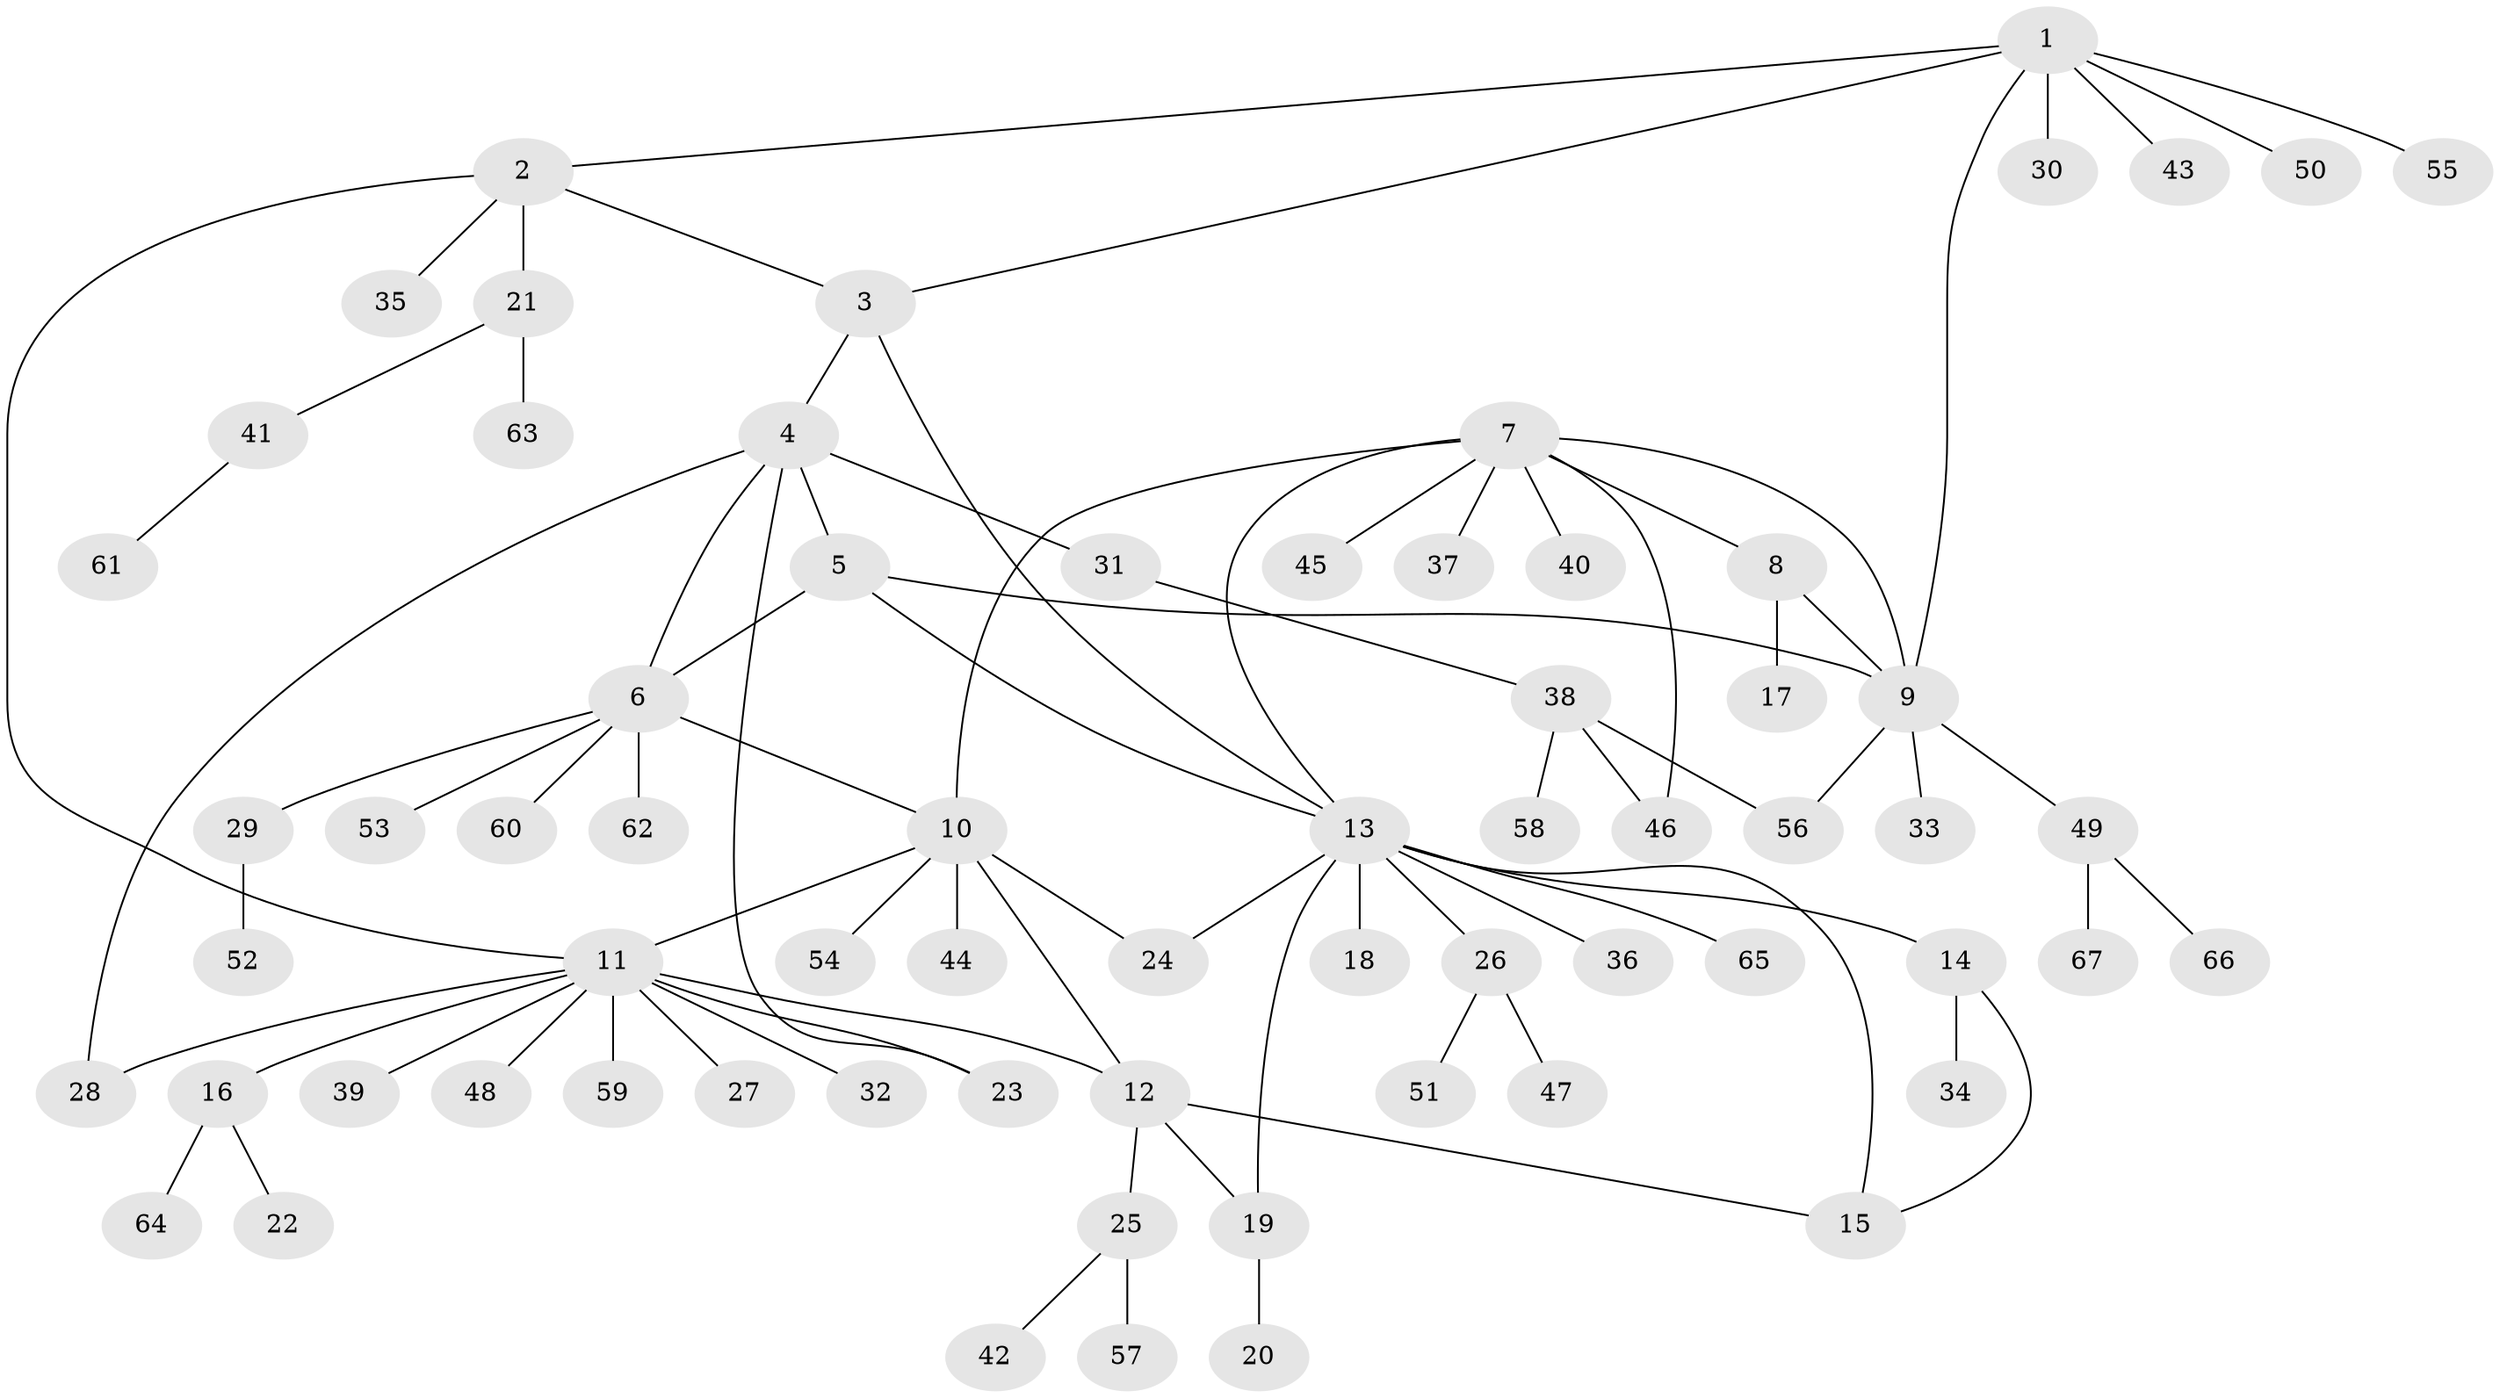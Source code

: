 // Generated by graph-tools (version 1.1) at 2025/15/03/09/25 04:15:51]
// undirected, 67 vertices, 83 edges
graph export_dot {
graph [start="1"]
  node [color=gray90,style=filled];
  1;
  2;
  3;
  4;
  5;
  6;
  7;
  8;
  9;
  10;
  11;
  12;
  13;
  14;
  15;
  16;
  17;
  18;
  19;
  20;
  21;
  22;
  23;
  24;
  25;
  26;
  27;
  28;
  29;
  30;
  31;
  32;
  33;
  34;
  35;
  36;
  37;
  38;
  39;
  40;
  41;
  42;
  43;
  44;
  45;
  46;
  47;
  48;
  49;
  50;
  51;
  52;
  53;
  54;
  55;
  56;
  57;
  58;
  59;
  60;
  61;
  62;
  63;
  64;
  65;
  66;
  67;
  1 -- 2;
  1 -- 3;
  1 -- 9;
  1 -- 30;
  1 -- 43;
  1 -- 50;
  1 -- 55;
  2 -- 3;
  2 -- 11;
  2 -- 21;
  2 -- 35;
  3 -- 4;
  3 -- 13;
  4 -- 5;
  4 -- 6;
  4 -- 23;
  4 -- 28;
  4 -- 31;
  5 -- 6;
  5 -- 9;
  5 -- 13;
  6 -- 10;
  6 -- 29;
  6 -- 53;
  6 -- 60;
  6 -- 62;
  7 -- 8;
  7 -- 9;
  7 -- 10;
  7 -- 13;
  7 -- 37;
  7 -- 40;
  7 -- 45;
  7 -- 46;
  8 -- 9;
  8 -- 17;
  9 -- 33;
  9 -- 49;
  9 -- 56;
  10 -- 11;
  10 -- 12;
  10 -- 24;
  10 -- 44;
  10 -- 54;
  11 -- 12;
  11 -- 16;
  11 -- 23;
  11 -- 27;
  11 -- 28;
  11 -- 32;
  11 -- 39;
  11 -- 48;
  11 -- 59;
  12 -- 15;
  12 -- 19;
  12 -- 25;
  13 -- 14;
  13 -- 15;
  13 -- 18;
  13 -- 19;
  13 -- 24;
  13 -- 26;
  13 -- 36;
  13 -- 65;
  14 -- 15;
  14 -- 34;
  16 -- 22;
  16 -- 64;
  19 -- 20;
  21 -- 41;
  21 -- 63;
  25 -- 42;
  25 -- 57;
  26 -- 47;
  26 -- 51;
  29 -- 52;
  31 -- 38;
  38 -- 46;
  38 -- 56;
  38 -- 58;
  41 -- 61;
  49 -- 66;
  49 -- 67;
}
